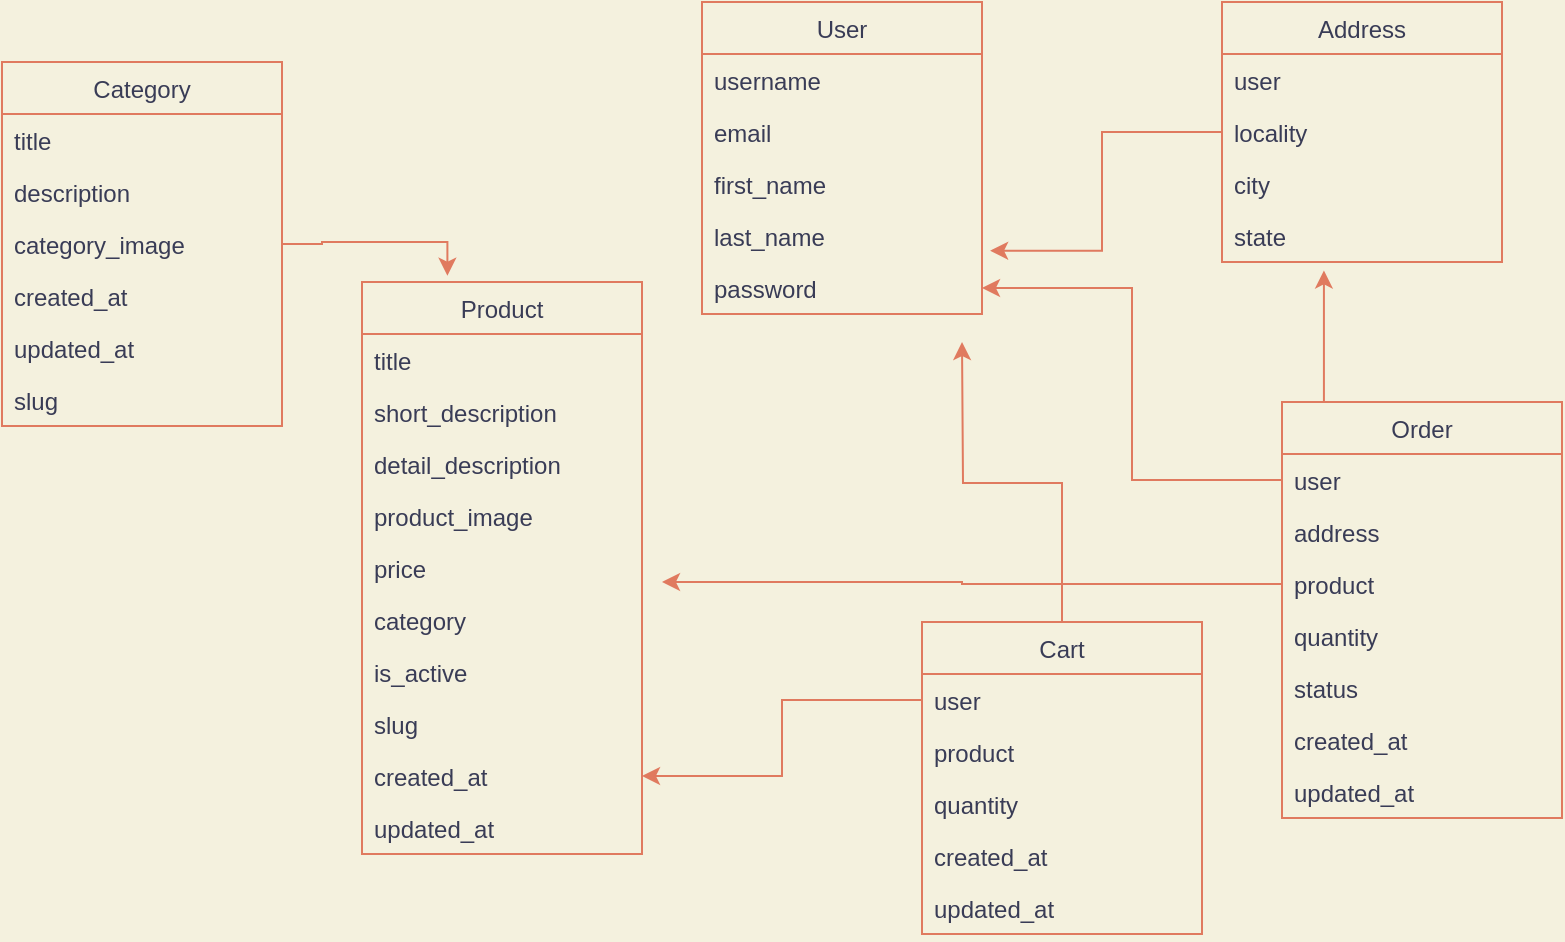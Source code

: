 <mxfile version="15.5.4" type="embed"><diagram id="O7xJUI1PTDdyNu3lwGir" name="Page-1"><mxGraphModel dx="1217" dy="520" grid="1" gridSize="10" guides="1" tooltips="1" connect="1" arrows="1" fold="1" page="1" pageScale="1" pageWidth="850" pageHeight="1100" background="#F4F1DE" math="0" shadow="0"><root><mxCell id="0"/><mxCell id="1" parent="0"/><mxCell id="2" value="Category" style="swimlane;fontStyle=0;childLayout=stackLayout;horizontal=1;startSize=26;fillColor=none;horizontalStack=0;resizeParent=1;resizeParentMax=0;resizeLast=0;collapsible=1;marginBottom=0;strokeColor=#E07A5F;fontColor=#393C56;" parent="1" vertex="1"><mxGeometry x="30" y="50" width="140" height="182" as="geometry"/></mxCell><mxCell id="3" value="title" style="text;strokeColor=none;fillColor=none;align=left;verticalAlign=top;spacingLeft=4;spacingRight=4;overflow=hidden;rotatable=0;points=[[0,0.5],[1,0.5]];portConstraint=eastwest;fontColor=#393C56;" parent="2" vertex="1"><mxGeometry y="26" width="140" height="26" as="geometry"/></mxCell><mxCell id="4" value="description" style="text;strokeColor=none;fillColor=none;align=left;verticalAlign=top;spacingLeft=4;spacingRight=4;overflow=hidden;rotatable=0;points=[[0,0.5],[1,0.5]];portConstraint=eastwest;fontColor=#393C56;" parent="2" vertex="1"><mxGeometry y="52" width="140" height="26" as="geometry"/></mxCell><mxCell id="5" value="category_image" style="text;strokeColor=none;fillColor=none;align=left;verticalAlign=top;spacingLeft=4;spacingRight=4;overflow=hidden;rotatable=0;points=[[0,0.5],[1,0.5]];portConstraint=eastwest;fontColor=#393C56;" parent="2" vertex="1"><mxGeometry y="78" width="140" height="26" as="geometry"/></mxCell><mxCell id="7" value="created_at" style="text;strokeColor=none;fillColor=none;align=left;verticalAlign=top;spacingLeft=4;spacingRight=4;overflow=hidden;rotatable=0;points=[[0,0.5],[1,0.5]];portConstraint=eastwest;fontColor=#393C56;" parent="2" vertex="1"><mxGeometry y="104" width="140" height="26" as="geometry"/></mxCell><mxCell id="8" value="updated_at" style="text;strokeColor=none;fillColor=none;align=left;verticalAlign=top;spacingLeft=4;spacingRight=4;overflow=hidden;rotatable=0;points=[[0,0.5],[1,0.5]];portConstraint=eastwest;fontColor=#393C56;" parent="2" vertex="1"><mxGeometry y="130" width="140" height="26" as="geometry"/></mxCell><mxCell id="26" value="slug" style="text;strokeColor=none;fillColor=none;align=left;verticalAlign=top;spacingLeft=4;spacingRight=4;overflow=hidden;rotatable=0;points=[[0,0.5],[1,0.5]];portConstraint=eastwest;fontColor=#393C56;" parent="2" vertex="1"><mxGeometry y="156" width="140" height="26" as="geometry"/></mxCell><mxCell id="15" value="Product" style="swimlane;fontStyle=0;childLayout=stackLayout;horizontal=1;startSize=26;fillColor=none;horizontalStack=0;resizeParent=1;resizeParentMax=0;resizeLast=0;collapsible=1;marginBottom=0;strokeColor=#E07A5F;fontColor=#393C56;" parent="1" vertex="1"><mxGeometry x="210" y="160" width="140" height="286" as="geometry"/></mxCell><mxCell id="16" value="title" style="text;strokeColor=none;fillColor=none;align=left;verticalAlign=top;spacingLeft=4;spacingRight=4;overflow=hidden;rotatable=0;points=[[0,0.5],[1,0.5]];portConstraint=eastwest;fontColor=#393C56;" parent="15" vertex="1"><mxGeometry y="26" width="140" height="26" as="geometry"/></mxCell><mxCell id="17" value="short_description" style="text;strokeColor=none;fillColor=none;align=left;verticalAlign=top;spacingLeft=4;spacingRight=4;overflow=hidden;rotatable=0;points=[[0,0.5],[1,0.5]];portConstraint=eastwest;fontColor=#393C56;" parent="15" vertex="1"><mxGeometry y="52" width="140" height="26" as="geometry"/></mxCell><mxCell id="18" value="detail_description" style="text;strokeColor=none;fillColor=none;align=left;verticalAlign=top;spacingLeft=4;spacingRight=4;overflow=hidden;rotatable=0;points=[[0,0.5],[1,0.5]];portConstraint=eastwest;fontColor=#393C56;" parent="15" vertex="1"><mxGeometry y="78" width="140" height="26" as="geometry"/></mxCell><mxCell id="19" value="product_image" style="text;strokeColor=none;fillColor=none;align=left;verticalAlign=top;spacingLeft=4;spacingRight=4;overflow=hidden;rotatable=0;points=[[0,0.5],[1,0.5]];portConstraint=eastwest;fontColor=#393C56;" parent="15" vertex="1"><mxGeometry y="104" width="140" height="26" as="geometry"/></mxCell><mxCell id="20" value="price" style="text;strokeColor=none;fillColor=none;align=left;verticalAlign=top;spacingLeft=4;spacingRight=4;overflow=hidden;rotatable=0;points=[[0,0.5],[1,0.5]];portConstraint=eastwest;fontColor=#393C56;" parent="15" vertex="1"><mxGeometry y="130" width="140" height="26" as="geometry"/></mxCell><mxCell id="21" value="category" style="text;strokeColor=none;fillColor=none;align=left;verticalAlign=top;spacingLeft=4;spacingRight=4;overflow=hidden;rotatable=0;points=[[0,0.5],[1,0.5]];portConstraint=eastwest;fontColor=#393C56;" parent="15" vertex="1"><mxGeometry y="156" width="140" height="26" as="geometry"/></mxCell><mxCell id="22" value="is_active" style="text;strokeColor=none;fillColor=none;align=left;verticalAlign=top;spacingLeft=4;spacingRight=4;overflow=hidden;rotatable=0;points=[[0,0.5],[1,0.5]];portConstraint=eastwest;fontColor=#393C56;" parent="15" vertex="1"><mxGeometry y="182" width="140" height="26" as="geometry"/></mxCell><mxCell id="23" value="slug" style="text;strokeColor=none;fillColor=none;align=left;verticalAlign=top;spacingLeft=4;spacingRight=4;overflow=hidden;rotatable=0;points=[[0,0.5],[1,0.5]];portConstraint=eastwest;fontColor=#393C56;" parent="15" vertex="1"><mxGeometry y="208" width="140" height="26" as="geometry"/></mxCell><mxCell id="24" value="created_at" style="text;strokeColor=none;fillColor=none;align=left;verticalAlign=top;spacingLeft=4;spacingRight=4;overflow=hidden;rotatable=0;points=[[0,0.5],[1,0.5]];portConstraint=eastwest;fontColor=#393C56;" parent="15" vertex="1"><mxGeometry y="234" width="140" height="26" as="geometry"/></mxCell><mxCell id="25" value="updated_at" style="text;strokeColor=none;fillColor=none;align=left;verticalAlign=top;spacingLeft=4;spacingRight=4;overflow=hidden;rotatable=0;points=[[0,0.5],[1,0.5]];portConstraint=eastwest;fontColor=#393C56;" parent="15" vertex="1"><mxGeometry y="260" width="140" height="26" as="geometry"/></mxCell><mxCell id="60" style="edgeStyle=orthogonalEdgeStyle;rounded=0;orthogonalLoop=1;jettySize=auto;html=1;strokeColor=#E07A5F;fontColor=#393C56;labelBackgroundColor=#F4F1DE;" parent="1" source="28" edge="1"><mxGeometry relative="1" as="geometry"><mxPoint x="510" y="190" as="targetPoint"/></mxGeometry></mxCell><mxCell id="28" value="Cart" style="swimlane;fontStyle=0;childLayout=stackLayout;horizontal=1;startSize=26;fillColor=none;horizontalStack=0;resizeParent=1;resizeParentMax=0;resizeLast=0;collapsible=1;marginBottom=0;strokeColor=#E07A5F;fontColor=#393C56;" parent="1" vertex="1"><mxGeometry x="490" y="330" width="140" height="156" as="geometry"/></mxCell><mxCell id="29" value="user" style="text;strokeColor=none;fillColor=none;align=left;verticalAlign=top;spacingLeft=4;spacingRight=4;overflow=hidden;rotatable=0;points=[[0,0.5],[1,0.5]];portConstraint=eastwest;fontColor=#393C56;" parent="28" vertex="1"><mxGeometry y="26" width="140" height="26" as="geometry"/></mxCell><mxCell id="30" value="product" style="text;strokeColor=none;fillColor=none;align=left;verticalAlign=top;spacingLeft=4;spacingRight=4;overflow=hidden;rotatable=0;points=[[0,0.5],[1,0.5]];portConstraint=eastwest;fontColor=#393C56;" parent="28" vertex="1"><mxGeometry y="52" width="140" height="26" as="geometry"/></mxCell><mxCell id="31" value="quantity" style="text;strokeColor=none;fillColor=none;align=left;verticalAlign=top;spacingLeft=4;spacingRight=4;overflow=hidden;rotatable=0;points=[[0,0.5],[1,0.5]];portConstraint=eastwest;fontColor=#393C56;" parent="28" vertex="1"><mxGeometry y="78" width="140" height="26" as="geometry"/></mxCell><mxCell id="32" value="created_at" style="text;strokeColor=none;fillColor=none;align=left;verticalAlign=top;spacingLeft=4;spacingRight=4;overflow=hidden;rotatable=0;points=[[0,0.5],[1,0.5]];portConstraint=eastwest;fontColor=#393C56;" parent="28" vertex="1"><mxGeometry y="104" width="140" height="26" as="geometry"/></mxCell><mxCell id="33" value="updated_at" style="text;strokeColor=none;fillColor=none;align=left;verticalAlign=top;spacingLeft=4;spacingRight=4;overflow=hidden;rotatable=0;points=[[0,0.5],[1,0.5]];portConstraint=eastwest;fontColor=#393C56;" parent="28" vertex="1"><mxGeometry y="130" width="140" height="26" as="geometry"/></mxCell><mxCell id="62" style="edgeStyle=orthogonalEdgeStyle;rounded=0;orthogonalLoop=1;jettySize=auto;html=1;strokeColor=#E07A5F;fontColor=#393C56;labelBackgroundColor=#F4F1DE;entryX=0.364;entryY=1.162;entryDx=0;entryDy=0;entryPerimeter=0;" parent="1" source="34" edge="1" target="57"><mxGeometry relative="1" as="geometry"><mxPoint x="690" y="350" as="targetPoint"/><Array as="points"><mxPoint x="680" y="360"/><mxPoint x="690" y="360"/></Array></mxGeometry></mxCell><mxCell id="34" value="Order" style="swimlane;fontStyle=0;childLayout=stackLayout;horizontal=1;startSize=26;fillColor=none;horizontalStack=0;resizeParent=1;resizeParentMax=0;resizeLast=0;collapsible=1;marginBottom=0;strokeColor=#E07A5F;fontColor=#393C56;" parent="1" vertex="1"><mxGeometry x="670" y="220" width="140" height="208" as="geometry"/></mxCell><mxCell id="35" value="user" style="text;strokeColor=none;fillColor=none;align=left;verticalAlign=top;spacingLeft=4;spacingRight=4;overflow=hidden;rotatable=0;points=[[0,0.5],[1,0.5]];portConstraint=eastwest;fontColor=#393C56;" parent="34" vertex="1"><mxGeometry y="26" width="140" height="26" as="geometry"/></mxCell><mxCell id="36" value="address" style="text;strokeColor=none;fillColor=none;align=left;verticalAlign=top;spacingLeft=4;spacingRight=4;overflow=hidden;rotatable=0;points=[[0,0.5],[1,0.5]];portConstraint=eastwest;fontColor=#393C56;" parent="34" vertex="1"><mxGeometry y="52" width="140" height="26" as="geometry"/></mxCell><mxCell id="37" value="product" style="text;strokeColor=none;fillColor=none;align=left;verticalAlign=top;spacingLeft=4;spacingRight=4;overflow=hidden;rotatable=0;points=[[0,0.5],[1,0.5]];portConstraint=eastwest;fontColor=#393C56;" parent="34" vertex="1"><mxGeometry y="78" width="140" height="26" as="geometry"/></mxCell><mxCell id="38" value="quantity" style="text;strokeColor=none;fillColor=none;align=left;verticalAlign=top;spacingLeft=4;spacingRight=4;overflow=hidden;rotatable=0;points=[[0,0.5],[1,0.5]];portConstraint=eastwest;fontColor=#393C56;" parent="34" vertex="1"><mxGeometry y="104" width="140" height="26" as="geometry"/></mxCell><mxCell id="39" value="status" style="text;strokeColor=none;fillColor=none;align=left;verticalAlign=top;spacingLeft=4;spacingRight=4;overflow=hidden;rotatable=0;points=[[0,0.5],[1,0.5]];portConstraint=eastwest;fontColor=#393C56;" parent="34" vertex="1"><mxGeometry y="130" width="140" height="26" as="geometry"/></mxCell><mxCell id="40" value="created_at" style="text;strokeColor=none;fillColor=none;align=left;verticalAlign=top;spacingLeft=4;spacingRight=4;overflow=hidden;rotatable=0;points=[[0,0.5],[1,0.5]];portConstraint=eastwest;fontColor=#393C56;" parent="34" vertex="1"><mxGeometry y="156" width="140" height="26" as="geometry"/></mxCell><mxCell id="41" value="updated_at" style="text;strokeColor=none;fillColor=none;align=left;verticalAlign=top;spacingLeft=4;spacingRight=4;overflow=hidden;rotatable=0;points=[[0,0.5],[1,0.5]];portConstraint=eastwest;fontColor=#393C56;" parent="34" vertex="1"><mxGeometry y="182" width="140" height="26" as="geometry"/></mxCell><mxCell id="42" value="User" style="swimlane;fontStyle=0;childLayout=stackLayout;horizontal=1;startSize=26;fillColor=none;horizontalStack=0;resizeParent=1;resizeParentMax=0;resizeLast=0;collapsible=1;marginBottom=0;strokeColor=#E07A5F;fontColor=#393C56;" parent="1" vertex="1"><mxGeometry x="380" y="20" width="140" height="156" as="geometry"/></mxCell><mxCell id="43" value="username" style="text;strokeColor=none;fillColor=none;align=left;verticalAlign=top;spacingLeft=4;spacingRight=4;overflow=hidden;rotatable=0;points=[[0,0.5],[1,0.5]];portConstraint=eastwest;fontColor=#393C56;" parent="42" vertex="1"><mxGeometry y="26" width="140" height="26" as="geometry"/></mxCell><mxCell id="44" value="email" style="text;strokeColor=none;fillColor=none;align=left;verticalAlign=top;spacingLeft=4;spacingRight=4;overflow=hidden;rotatable=0;points=[[0,0.5],[1,0.5]];portConstraint=eastwest;fontColor=#393C56;" parent="42" vertex="1"><mxGeometry y="52" width="140" height="26" as="geometry"/></mxCell><mxCell id="45" value="first_name" style="text;strokeColor=none;fillColor=none;align=left;verticalAlign=top;spacingLeft=4;spacingRight=4;overflow=hidden;rotatable=0;points=[[0,0.5],[1,0.5]];portConstraint=eastwest;fontColor=#393C56;" parent="42" vertex="1"><mxGeometry y="78" width="140" height="26" as="geometry"/></mxCell><mxCell id="50" value="last_name" style="text;strokeColor=none;fillColor=none;align=left;verticalAlign=top;spacingLeft=4;spacingRight=4;overflow=hidden;rotatable=0;points=[[0,0.5],[1,0.5]];portConstraint=eastwest;fontColor=#393C56;" parent="42" vertex="1"><mxGeometry y="104" width="140" height="26" as="geometry"/></mxCell><mxCell id="52" value="password" style="text;strokeColor=none;fillColor=none;align=left;verticalAlign=top;spacingLeft=4;spacingRight=4;overflow=hidden;rotatable=0;points=[[0,0.5],[1,0.5]];portConstraint=eastwest;fontColor=#393C56;" parent="42" vertex="1"><mxGeometry y="130" width="140" height="26" as="geometry"/></mxCell><mxCell id="63" style="edgeStyle=orthogonalEdgeStyle;rounded=0;orthogonalLoop=1;jettySize=auto;html=1;entryX=1.029;entryY=0.783;entryDx=0;entryDy=0;entryPerimeter=0;strokeColor=#E07A5F;fontColor=#393C56;labelBackgroundColor=#F4F1DE;" parent="1" source="53" target="50" edge="1"><mxGeometry relative="1" as="geometry"><mxPoint x="600" y="425.0" as="targetPoint"/></mxGeometry></mxCell><mxCell id="53" value="Address" style="swimlane;fontStyle=0;childLayout=stackLayout;horizontal=1;startSize=26;fillColor=none;horizontalStack=0;resizeParent=1;resizeParentMax=0;resizeLast=0;collapsible=1;marginBottom=0;strokeColor=#E07A5F;fontColor=#393C56;" parent="1" vertex="1"><mxGeometry x="640" y="20" width="140" height="130" as="geometry"/></mxCell><mxCell id="54" value="user" style="text;strokeColor=none;fillColor=none;align=left;verticalAlign=top;spacingLeft=4;spacingRight=4;overflow=hidden;rotatable=0;points=[[0,0.5],[1,0.5]];portConstraint=eastwest;fontColor=#393C56;" parent="53" vertex="1"><mxGeometry y="26" width="140" height="26" as="geometry"/></mxCell><mxCell id="55" value="locality" style="text;strokeColor=none;fillColor=none;align=left;verticalAlign=top;spacingLeft=4;spacingRight=4;overflow=hidden;rotatable=0;points=[[0,0.5],[1,0.5]];portConstraint=eastwest;fontColor=#393C56;" parent="53" vertex="1"><mxGeometry y="52" width="140" height="26" as="geometry"/></mxCell><mxCell id="56" value="city" style="text;strokeColor=none;fillColor=none;align=left;verticalAlign=top;spacingLeft=4;spacingRight=4;overflow=hidden;rotatable=0;points=[[0,0.5],[1,0.5]];portConstraint=eastwest;fontColor=#393C56;" parent="53" vertex="1"><mxGeometry y="78" width="140" height="26" as="geometry"/></mxCell><mxCell id="57" value="state" style="text;strokeColor=none;fillColor=none;align=left;verticalAlign=top;spacingLeft=4;spacingRight=4;overflow=hidden;rotatable=0;points=[[0,0.5],[1,0.5]];portConstraint=eastwest;fontColor=#393C56;" parent="53" vertex="1"><mxGeometry y="104" width="140" height="26" as="geometry"/></mxCell><mxCell id="59" style="edgeStyle=orthogonalEdgeStyle;rounded=0;orthogonalLoop=1;jettySize=auto;html=1;strokeColor=#E07A5F;fontColor=#393C56;labelBackgroundColor=#F4F1DE;" parent="1" source="29" edge="1" target="24"><mxGeometry relative="1" as="geometry"><mxPoint x="260" y="460" as="targetPoint"/></mxGeometry></mxCell><mxCell id="61" style="edgeStyle=orthogonalEdgeStyle;rounded=0;orthogonalLoop=1;jettySize=auto;html=1;strokeColor=#E07A5F;fontColor=#393C56;labelBackgroundColor=#F4F1DE;" parent="1" source="35" edge="1" target="52"><mxGeometry relative="1" as="geometry"><mxPoint x="560" y="310" as="targetPoint"/></mxGeometry></mxCell><mxCell id="64" style="edgeStyle=orthogonalEdgeStyle;rounded=0;orthogonalLoop=1;jettySize=auto;html=1;strokeColor=#E07A5F;fontColor=#393C56;labelBackgroundColor=#F4F1DE;" parent="1" source="37" edge="1"><mxGeometry relative="1" as="geometry"><mxPoint x="360" y="310" as="targetPoint"/><Array as="points"><mxPoint x="510" y="311"/><mxPoint x="510" y="310"/><mxPoint x="360" y="310"/></Array></mxGeometry></mxCell><mxCell id="66" style="edgeStyle=orthogonalEdgeStyle;rounded=0;orthogonalLoop=1;jettySize=auto;html=1;entryX=0.305;entryY=-0.011;entryDx=0;entryDy=0;entryPerimeter=0;strokeColor=#E07A5F;fontColor=#393C56;labelBackgroundColor=#F4F1DE;" parent="1" source="5" target="15" edge="1"><mxGeometry relative="1" as="geometry"/></mxCell></root></mxGraphModel></diagram></mxfile>